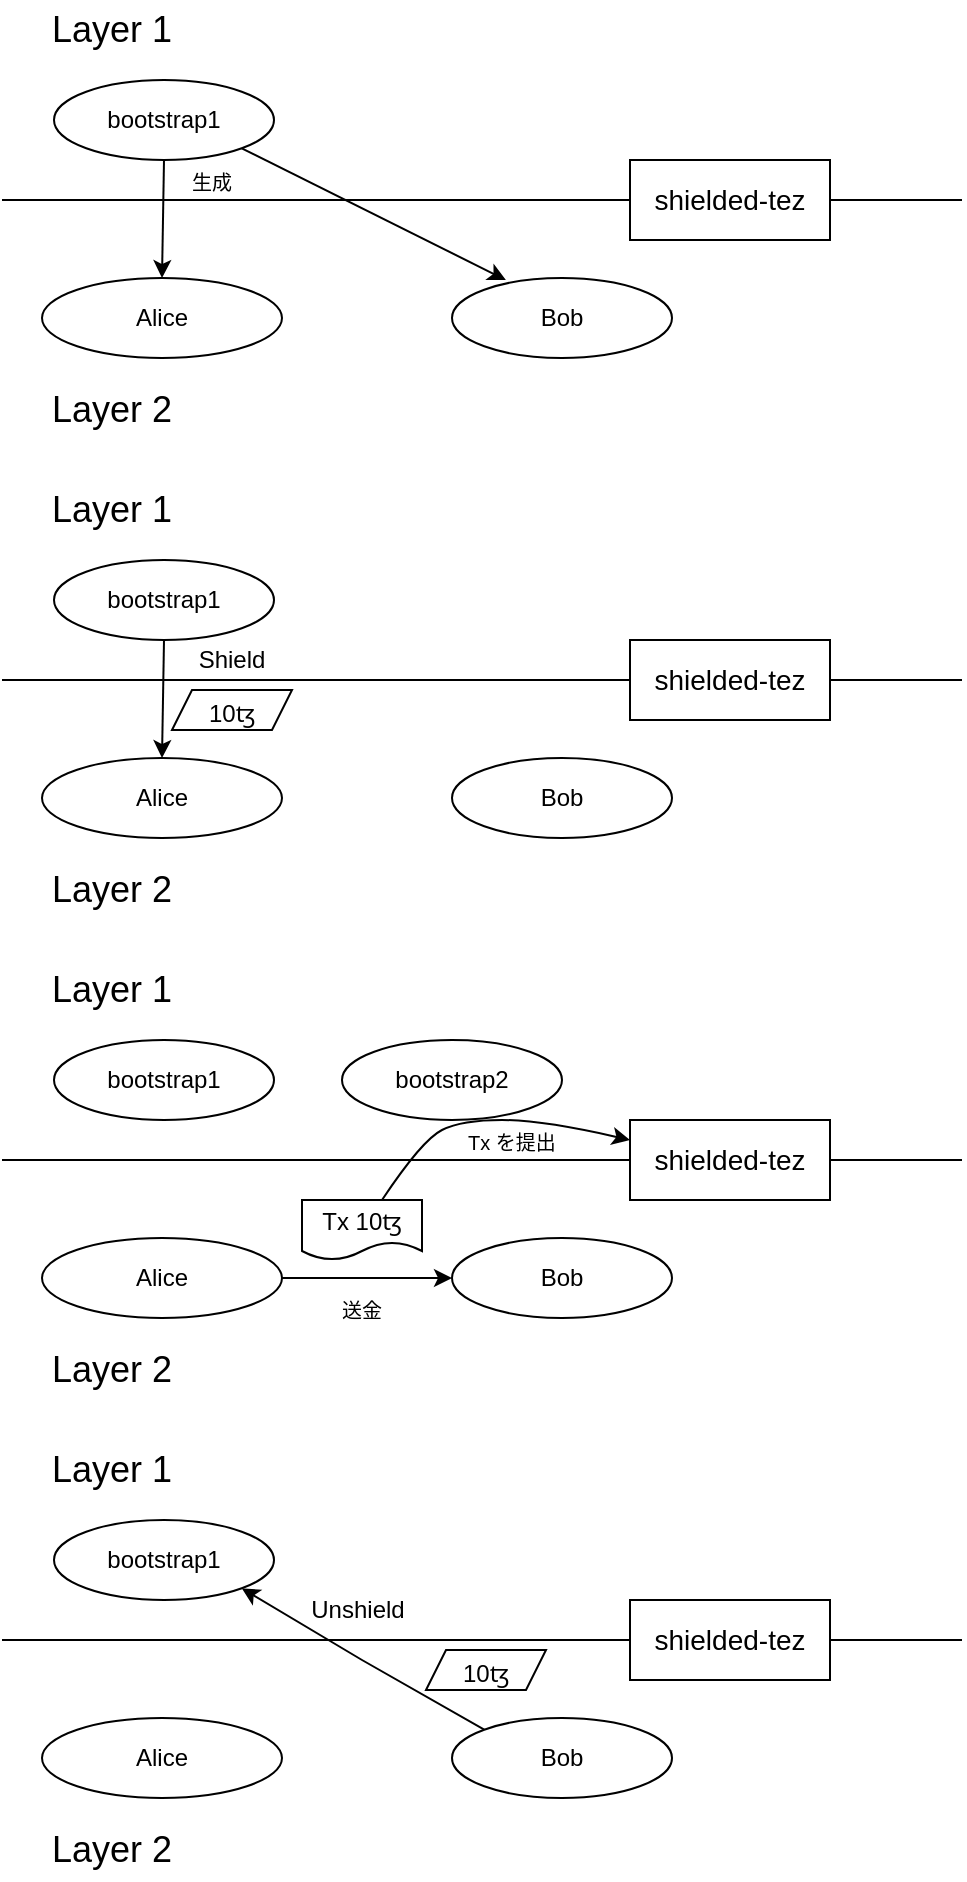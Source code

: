 <mxfile version="20.8.12" type="device"><diagram id="prtHgNgQTEPvFCAcTncT" name="Page-1"><mxGraphModel dx="1110" dy="811" grid="1" gridSize="10" guides="1" tooltips="1" connect="1" arrows="1" fold="1" page="1" pageScale="1" pageWidth="827" pageHeight="1169" math="0" shadow="0"><root><mxCell id="0"/><mxCell id="1" parent="0"/><mxCell id="LKvxefn-7dsGy9ssoNXk-1" value="" style="endArrow=none;html=1;rounded=0;startArrow=none;" edge="1" parent="1" source="LKvxefn-7dsGy9ssoNXk-12"><mxGeometry width="50" height="50" relative="1" as="geometry"><mxPoint y="178" as="sourcePoint"/><mxPoint x="480" y="178" as="targetPoint"/></mxGeometry></mxCell><mxCell id="LKvxefn-7dsGy9ssoNXk-2" value="bootstrap1" style="ellipse;whiteSpace=wrap;html=1;" vertex="1" parent="1"><mxGeometry x="26" y="118" width="110" height="40" as="geometry"/></mxCell><mxCell id="LKvxefn-7dsGy9ssoNXk-3" value="Alice" style="ellipse;whiteSpace=wrap;html=1;" vertex="1" parent="1"><mxGeometry x="20" y="217" width="120" height="40" as="geometry"/></mxCell><mxCell id="LKvxefn-7dsGy9ssoNXk-4" value="Bob" style="ellipse;whiteSpace=wrap;html=1;" vertex="1" parent="1"><mxGeometry x="225" y="217" width="110" height="40" as="geometry"/></mxCell><mxCell id="LKvxefn-7dsGy9ssoNXk-13" value="" style="endArrow=classic;html=1;rounded=0;fontSize=14;exitX=0.5;exitY=1;exitDx=0;exitDy=0;entryX=0.5;entryY=0;entryDx=0;entryDy=0;" edge="1" parent="1" source="LKvxefn-7dsGy9ssoNXk-2" target="LKvxefn-7dsGy9ssoNXk-3"><mxGeometry width="50" height="50" relative="1" as="geometry"><mxPoint x="360" y="298" as="sourcePoint"/><mxPoint x="410" y="248" as="targetPoint"/></mxGeometry></mxCell><mxCell id="LKvxefn-7dsGy9ssoNXk-14" value="" style="endArrow=classic;html=1;rounded=0;fontSize=14;exitX=1;exitY=1;exitDx=0;exitDy=0;entryX=0.245;entryY=0.025;entryDx=0;entryDy=0;entryPerimeter=0;" edge="1" parent="1" source="LKvxefn-7dsGy9ssoNXk-2" target="LKvxefn-7dsGy9ssoNXk-4"><mxGeometry width="50" height="50" relative="1" as="geometry"><mxPoint x="360" y="298" as="sourcePoint"/><mxPoint x="410" y="248" as="targetPoint"/></mxGeometry></mxCell><mxCell id="LKvxefn-7dsGy9ssoNXk-15" value="&lt;font style=&quot;font-size: 10px;&quot;&gt;生成&lt;/font&gt;" style="text;html=1;strokeColor=none;fillColor=none;align=center;verticalAlign=middle;whiteSpace=wrap;rounded=0;fontSize=14;" vertex="1" parent="1"><mxGeometry x="80" y="158" width="50" height="20" as="geometry"/></mxCell><mxCell id="LKvxefn-7dsGy9ssoNXk-20" value="&lt;font style=&quot;font-size: 18px;&quot;&gt;Layer 1&lt;br&gt;&lt;/font&gt;" style="text;html=1;strokeColor=none;fillColor=none;align=center;verticalAlign=middle;whiteSpace=wrap;rounded=0;fontSize=10;" vertex="1" parent="1"><mxGeometry x="10" y="78" width="90" height="30" as="geometry"/></mxCell><mxCell id="LKvxefn-7dsGy9ssoNXk-21" value="&lt;font style=&quot;font-size: 18px;&quot;&gt;Layer 2&lt;br&gt;&lt;/font&gt;" style="text;html=1;strokeColor=none;fillColor=none;align=center;verticalAlign=middle;whiteSpace=wrap;rounded=0;fontSize=10;" vertex="1" parent="1"><mxGeometry x="10" y="268" width="90" height="30" as="geometry"/></mxCell><mxCell id="LKvxefn-7dsGy9ssoNXk-22" value="" style="endArrow=none;html=1;rounded=0;" edge="1" parent="1" target="LKvxefn-7dsGy9ssoNXk-12"><mxGeometry width="50" height="50" relative="1" as="geometry"><mxPoint y="178" as="sourcePoint"/><mxPoint x="480" y="178" as="targetPoint"/></mxGeometry></mxCell><mxCell id="LKvxefn-7dsGy9ssoNXk-12" value="&lt;font style=&quot;font-size: 14px;&quot;&gt;shielded-tez&lt;/font&gt;" style="rounded=0;whiteSpace=wrap;html=1;" vertex="1" parent="1"><mxGeometry x="314" y="158" width="100" height="40" as="geometry"/></mxCell><mxCell id="LKvxefn-7dsGy9ssoNXk-25" value="" style="endArrow=none;html=1;rounded=0;startArrow=none;" edge="1" parent="1" source="LKvxefn-7dsGy9ssoNXk-40"><mxGeometry width="50" height="50" relative="1" as="geometry"><mxPoint y="418" as="sourcePoint"/><mxPoint x="480" y="418" as="targetPoint"/></mxGeometry></mxCell><mxCell id="LKvxefn-7dsGy9ssoNXk-26" value="bootstrap1" style="ellipse;whiteSpace=wrap;html=1;" vertex="1" parent="1"><mxGeometry x="26" y="358" width="110" height="40" as="geometry"/></mxCell><mxCell id="LKvxefn-7dsGy9ssoNXk-27" value="Alice" style="ellipse;whiteSpace=wrap;html=1;" vertex="1" parent="1"><mxGeometry x="20" y="457" width="120" height="40" as="geometry"/></mxCell><mxCell id="LKvxefn-7dsGy9ssoNXk-28" value="Bob" style="ellipse;whiteSpace=wrap;html=1;" vertex="1" parent="1"><mxGeometry x="225" y="457" width="110" height="40" as="geometry"/></mxCell><mxCell id="LKvxefn-7dsGy9ssoNXk-37" value="&lt;font style=&quot;font-size: 18px;&quot;&gt;Layer 1&lt;br&gt;&lt;/font&gt;" style="text;html=1;strokeColor=none;fillColor=none;align=center;verticalAlign=middle;whiteSpace=wrap;rounded=0;fontSize=10;" vertex="1" parent="1"><mxGeometry x="10" y="318" width="90" height="30" as="geometry"/></mxCell><mxCell id="LKvxefn-7dsGy9ssoNXk-38" value="&lt;font style=&quot;font-size: 18px;&quot;&gt;Layer 2&lt;br&gt;&lt;/font&gt;" style="text;html=1;strokeColor=none;fillColor=none;align=center;verticalAlign=middle;whiteSpace=wrap;rounded=0;fontSize=10;" vertex="1" parent="1"><mxGeometry x="10" y="508" width="90" height="30" as="geometry"/></mxCell><mxCell id="LKvxefn-7dsGy9ssoNXk-39" value="" style="endArrow=none;html=1;rounded=0;" edge="1" parent="1" target="LKvxefn-7dsGy9ssoNXk-40"><mxGeometry width="50" height="50" relative="1" as="geometry"><mxPoint y="418" as="sourcePoint"/><mxPoint x="480" y="418" as="targetPoint"/></mxGeometry></mxCell><mxCell id="LKvxefn-7dsGy9ssoNXk-40" value="&lt;font style=&quot;font-size: 14px;&quot;&gt;shielded-tez&lt;/font&gt;" style="rounded=0;whiteSpace=wrap;html=1;" vertex="1" parent="1"><mxGeometry x="314" y="398" width="100" height="40" as="geometry"/></mxCell><mxCell id="LKvxefn-7dsGy9ssoNXk-42" value="" style="endArrow=classic;html=1;rounded=0;fontSize=18;exitX=0.5;exitY=1;exitDx=0;exitDy=0;entryX=0.5;entryY=0;entryDx=0;entryDy=0;" edge="1" parent="1" source="LKvxefn-7dsGy9ssoNXk-26" target="LKvxefn-7dsGy9ssoNXk-27"><mxGeometry width="50" height="50" relative="1" as="geometry"><mxPoint x="350" y="378" as="sourcePoint"/><mxPoint x="400" y="328" as="targetPoint"/></mxGeometry></mxCell><mxCell id="LKvxefn-7dsGy9ssoNXk-43" value="&lt;font style=&quot;font-size: 12px;&quot;&gt;10ꜩ&lt;/font&gt;" style="shape=parallelogram;perimeter=parallelogramPerimeter;whiteSpace=wrap;html=1;fixedSize=1;fontSize=18;fillColor=none;size=10;" vertex="1" parent="1"><mxGeometry x="85" y="423" width="60" height="20" as="geometry"/></mxCell><mxCell id="LKvxefn-7dsGy9ssoNXk-47" value="Shield" style="text;html=1;strokeColor=none;fillColor=none;align=center;verticalAlign=middle;whiteSpace=wrap;rounded=0;fontSize=12;" vertex="1" parent="1"><mxGeometry x="85" y="393" width="60" height="30" as="geometry"/></mxCell><mxCell id="LKvxefn-7dsGy9ssoNXk-48" value="" style="endArrow=none;html=1;rounded=0;startArrow=none;" edge="1" parent="1" source="LKvxefn-7dsGy9ssoNXk-63"><mxGeometry width="50" height="50" relative="1" as="geometry"><mxPoint y="658" as="sourcePoint"/><mxPoint x="480" y="658" as="targetPoint"/></mxGeometry></mxCell><mxCell id="LKvxefn-7dsGy9ssoNXk-49" value="bootstrap1" style="ellipse;whiteSpace=wrap;html=1;" vertex="1" parent="1"><mxGeometry x="26" y="598" width="110" height="40" as="geometry"/></mxCell><mxCell id="LKvxefn-7dsGy9ssoNXk-50" value="Alice" style="ellipse;whiteSpace=wrap;html=1;" vertex="1" parent="1"><mxGeometry x="20" y="697" width="120" height="40" as="geometry"/></mxCell><mxCell id="LKvxefn-7dsGy9ssoNXk-51" value="Bob" style="ellipse;whiteSpace=wrap;html=1;" vertex="1" parent="1"><mxGeometry x="225" y="697" width="110" height="40" as="geometry"/></mxCell><mxCell id="LKvxefn-7dsGy9ssoNXk-52" value="" style="endArrow=classic;html=1;rounded=0;exitX=1;exitY=0.5;exitDx=0;exitDy=0;entryX=0;entryY=0.5;entryDx=0;entryDy=0;" edge="1" parent="1" source="LKvxefn-7dsGy9ssoNXk-50" target="LKvxefn-7dsGy9ssoNXk-51"><mxGeometry width="50" height="50" relative="1" as="geometry"><mxPoint x="360" y="797" as="sourcePoint"/><mxPoint x="410" y="747" as="targetPoint"/></mxGeometry></mxCell><mxCell id="LKvxefn-7dsGy9ssoNXk-53" value="&lt;div&gt;Tx 10ꜩ&lt;/div&gt;" style="shape=document;whiteSpace=wrap;html=1;boundedLbl=1;" vertex="1" parent="1"><mxGeometry x="150" y="678" width="60" height="30" as="geometry"/></mxCell><mxCell id="LKvxefn-7dsGy9ssoNXk-54" value="bootstrap2" style="ellipse;whiteSpace=wrap;html=1;" vertex="1" parent="1"><mxGeometry x="170" y="598" width="110" height="40" as="geometry"/></mxCell><mxCell id="LKvxefn-7dsGy9ssoNXk-58" value="送金" style="text;html=1;strokeColor=none;fillColor=none;align=center;verticalAlign=middle;whiteSpace=wrap;rounded=0;fontSize=10;" vertex="1" parent="1"><mxGeometry x="150" y="718" width="60" height="30" as="geometry"/></mxCell><mxCell id="LKvxefn-7dsGy9ssoNXk-59" value="Tx を提出" style="text;html=1;strokeColor=none;fillColor=none;align=center;verticalAlign=middle;whiteSpace=wrap;rounded=0;fontSize=10;" vertex="1" parent="1"><mxGeometry x="225" y="634" width="60" height="30" as="geometry"/></mxCell><mxCell id="LKvxefn-7dsGy9ssoNXk-60" value="&lt;font style=&quot;font-size: 18px;&quot;&gt;Layer 1&lt;br&gt;&lt;/font&gt;" style="text;html=1;strokeColor=none;fillColor=none;align=center;verticalAlign=middle;whiteSpace=wrap;rounded=0;fontSize=10;" vertex="1" parent="1"><mxGeometry x="10" y="558" width="90" height="30" as="geometry"/></mxCell><mxCell id="LKvxefn-7dsGy9ssoNXk-61" value="&lt;font style=&quot;font-size: 18px;&quot;&gt;Layer 2&lt;br&gt;&lt;/font&gt;" style="text;html=1;strokeColor=none;fillColor=none;align=center;verticalAlign=middle;whiteSpace=wrap;rounded=0;fontSize=10;" vertex="1" parent="1"><mxGeometry x="10" y="748" width="90" height="30" as="geometry"/></mxCell><mxCell id="LKvxefn-7dsGy9ssoNXk-62" value="" style="endArrow=none;html=1;rounded=0;" edge="1" parent="1" target="LKvxefn-7dsGy9ssoNXk-63"><mxGeometry width="50" height="50" relative="1" as="geometry"><mxPoint y="658" as="sourcePoint"/><mxPoint x="480" y="658" as="targetPoint"/></mxGeometry></mxCell><mxCell id="LKvxefn-7dsGy9ssoNXk-63" value="&lt;font style=&quot;font-size: 14px;&quot;&gt;shielded-tez&lt;/font&gt;" style="rounded=0;whiteSpace=wrap;html=1;" vertex="1" parent="1"><mxGeometry x="314" y="638" width="100" height="40" as="geometry"/></mxCell><mxCell id="LKvxefn-7dsGy9ssoNXk-64" value="" style="curved=1;endArrow=classic;html=1;rounded=0;fontSize=18;entryX=0;entryY=0.25;entryDx=0;entryDy=0;" edge="1" parent="1" target="LKvxefn-7dsGy9ssoNXk-63"><mxGeometry width="50" height="50" relative="1" as="geometry"><mxPoint x="190" y="678" as="sourcePoint"/><mxPoint x="290" y="648" as="targetPoint"/><Array as="points"><mxPoint x="210" y="648"/><mxPoint x="230" y="638"/><mxPoint x="270" y="638"/></Array></mxGeometry></mxCell><mxCell id="LKvxefn-7dsGy9ssoNXk-65" value="" style="endArrow=none;html=1;rounded=0;startArrow=none;" edge="1" parent="1" source="LKvxefn-7dsGy9ssoNXk-72"><mxGeometry width="50" height="50" relative="1" as="geometry"><mxPoint y="898" as="sourcePoint"/><mxPoint x="480" y="898" as="targetPoint"/></mxGeometry></mxCell><mxCell id="LKvxefn-7dsGy9ssoNXk-66" value="bootstrap1" style="ellipse;whiteSpace=wrap;html=1;" vertex="1" parent="1"><mxGeometry x="26" y="838" width="110" height="40" as="geometry"/></mxCell><mxCell id="LKvxefn-7dsGy9ssoNXk-67" value="Alice" style="ellipse;whiteSpace=wrap;html=1;" vertex="1" parent="1"><mxGeometry x="20" y="937" width="120" height="40" as="geometry"/></mxCell><mxCell id="LKvxefn-7dsGy9ssoNXk-68" value="Bob" style="ellipse;whiteSpace=wrap;html=1;" vertex="1" parent="1"><mxGeometry x="225" y="937" width="110" height="40" as="geometry"/></mxCell><mxCell id="LKvxefn-7dsGy9ssoNXk-69" value="&lt;font style=&quot;font-size: 18px;&quot;&gt;Layer 1&lt;br&gt;&lt;/font&gt;" style="text;html=1;strokeColor=none;fillColor=none;align=center;verticalAlign=middle;whiteSpace=wrap;rounded=0;fontSize=10;" vertex="1" parent="1"><mxGeometry x="10" y="798" width="90" height="30" as="geometry"/></mxCell><mxCell id="LKvxefn-7dsGy9ssoNXk-70" value="&lt;font style=&quot;font-size: 18px;&quot;&gt;Layer 2&lt;br&gt;&lt;/font&gt;" style="text;html=1;strokeColor=none;fillColor=none;align=center;verticalAlign=middle;whiteSpace=wrap;rounded=0;fontSize=10;" vertex="1" parent="1"><mxGeometry x="10" y="988" width="90" height="30" as="geometry"/></mxCell><mxCell id="LKvxefn-7dsGy9ssoNXk-71" value="" style="endArrow=none;html=1;rounded=0;" edge="1" parent="1" target="LKvxefn-7dsGy9ssoNXk-72"><mxGeometry width="50" height="50" relative="1" as="geometry"><mxPoint y="898" as="sourcePoint"/><mxPoint x="480" y="898" as="targetPoint"/></mxGeometry></mxCell><mxCell id="LKvxefn-7dsGy9ssoNXk-72" value="&lt;font style=&quot;font-size: 14px;&quot;&gt;shielded-tez&lt;/font&gt;" style="rounded=0;whiteSpace=wrap;html=1;" vertex="1" parent="1"><mxGeometry x="314" y="878" width="100" height="40" as="geometry"/></mxCell><mxCell id="LKvxefn-7dsGy9ssoNXk-73" value="" style="endArrow=classic;html=1;rounded=0;fontSize=18;exitX=0;exitY=0;exitDx=0;exitDy=0;entryX=1;entryY=1;entryDx=0;entryDy=0;" edge="1" parent="1" source="LKvxefn-7dsGy9ssoNXk-68" target="LKvxefn-7dsGy9ssoNXk-66"><mxGeometry width="50" height="50" relative="1" as="geometry"><mxPoint x="350" y="858" as="sourcePoint"/><mxPoint x="170" y="848" as="targetPoint"/><Array as="points"><mxPoint x="180" y="908"/></Array></mxGeometry></mxCell><mxCell id="LKvxefn-7dsGy9ssoNXk-74" value="&lt;font style=&quot;font-size: 12px;&quot;&gt;10ꜩ&lt;/font&gt;" style="shape=parallelogram;perimeter=parallelogramPerimeter;whiteSpace=wrap;html=1;fixedSize=1;fontSize=18;fillColor=none;size=10;" vertex="1" parent="1"><mxGeometry x="212" y="903" width="60" height="20" as="geometry"/></mxCell><mxCell id="LKvxefn-7dsGy9ssoNXk-75" value="Unshield" style="text;html=1;strokeColor=none;fillColor=none;align=center;verticalAlign=middle;whiteSpace=wrap;rounded=0;fontSize=12;" vertex="1" parent="1"><mxGeometry x="148" y="868" width="60" height="30" as="geometry"/></mxCell></root></mxGraphModel></diagram></mxfile>